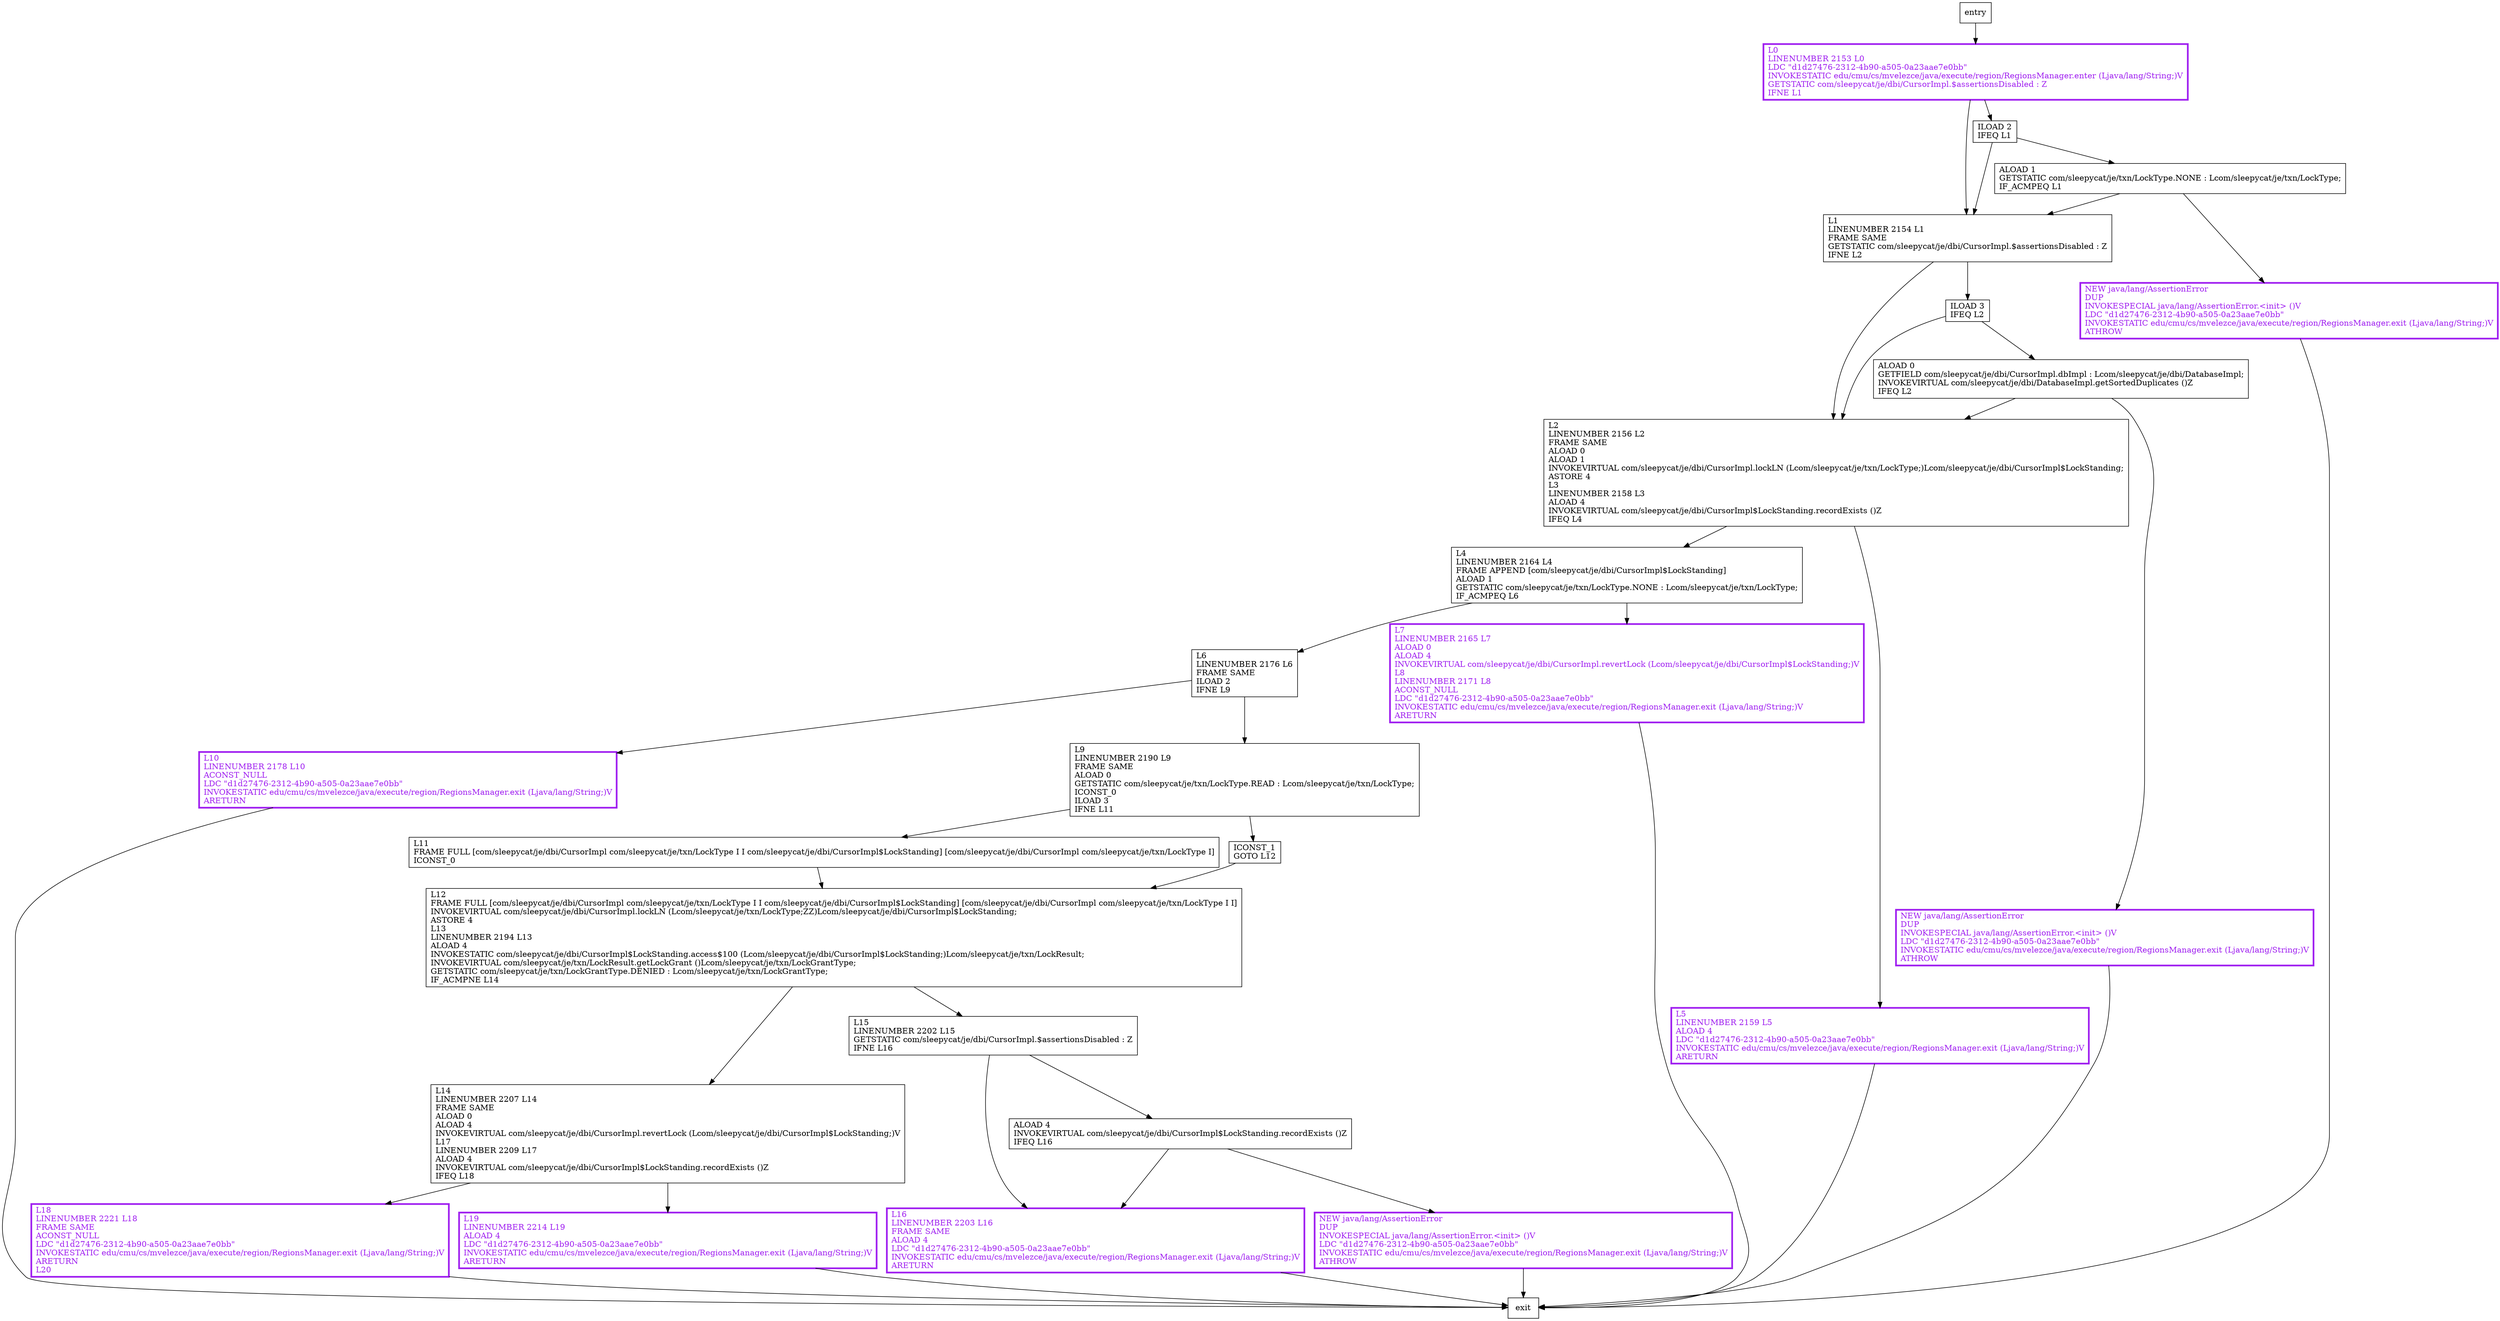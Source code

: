 digraph lockLNAndCheckDefunct {
node [shape=record];
549681013 [label="L18\lLINENUMBER 2221 L18\lFRAME SAME\lACONST_NULL\lLDC \"d1d27476-2312-4b90-a505-0a23aae7e0bb\"\lINVOKESTATIC edu/cmu/cs/mvelezce/java/execute/region/RegionsManager.exit (Ljava/lang/String;)V\lARETURN\lL20\l"];
49254906 [label="L12\lFRAME FULL [com/sleepycat/je/dbi/CursorImpl com/sleepycat/je/txn/LockType I I com/sleepycat/je/dbi/CursorImpl$LockStanding] [com/sleepycat/je/dbi/CursorImpl com/sleepycat/je/txn/LockType I I]\lINVOKEVIRTUAL com/sleepycat/je/dbi/CursorImpl.lockLN (Lcom/sleepycat/je/txn/LockType;ZZ)Lcom/sleepycat/je/dbi/CursorImpl$LockStanding;\lASTORE 4\lL13\lLINENUMBER 2194 L13\lALOAD 4\lINVOKESTATIC com/sleepycat/je/dbi/CursorImpl$LockStanding.access$100 (Lcom/sleepycat/je/dbi/CursorImpl$LockStanding;)Lcom/sleepycat/je/txn/LockResult;\lINVOKEVIRTUAL com/sleepycat/je/txn/LockResult.getLockGrant ()Lcom/sleepycat/je/txn/LockGrantType;\lGETSTATIC com/sleepycat/je/txn/LockGrantType.DENIED : Lcom/sleepycat/je/txn/LockGrantType;\lIF_ACMPNE L14\l"];
2098613852 [label="L4\lLINENUMBER 2164 L4\lFRAME APPEND [com/sleepycat/je/dbi/CursorImpl$LockStanding]\lALOAD 1\lGETSTATIC com/sleepycat/je/txn/LockType.NONE : Lcom/sleepycat/je/txn/LockType;\lIF_ACMPEQ L6\l"];
1294450251 [label="ALOAD 1\lGETSTATIC com/sleepycat/je/txn/LockType.NONE : Lcom/sleepycat/je/txn/LockType;\lIF_ACMPEQ L1\l"];
701642436 [label="ALOAD 4\lINVOKEVIRTUAL com/sleepycat/je/dbi/CursorImpl$LockStanding.recordExists ()Z\lIFEQ L16\l"];
847153863 [label="NEW java/lang/AssertionError\lDUP\lINVOKESPECIAL java/lang/AssertionError.\<init\> ()V\lLDC \"d1d27476-2312-4b90-a505-0a23aae7e0bb\"\lINVOKESTATIC edu/cmu/cs/mvelezce/java/execute/region/RegionsManager.exit (Ljava/lang/String;)V\lATHROW\l"];
472772629 [label="NEW java/lang/AssertionError\lDUP\lINVOKESPECIAL java/lang/AssertionError.\<init\> ()V\lLDC \"d1d27476-2312-4b90-a505-0a23aae7e0bb\"\lINVOKESTATIC edu/cmu/cs/mvelezce/java/execute/region/RegionsManager.exit (Ljava/lang/String;)V\lATHROW\l"];
1329813545 [label="L7\lLINENUMBER 2165 L7\lALOAD 0\lALOAD 4\lINVOKEVIRTUAL com/sleepycat/je/dbi/CursorImpl.revertLock (Lcom/sleepycat/je/dbi/CursorImpl$LockStanding;)V\lL8\lLINENUMBER 2171 L8\lACONST_NULL\lLDC \"d1d27476-2312-4b90-a505-0a23aae7e0bb\"\lINVOKESTATIC edu/cmu/cs/mvelezce/java/execute/region/RegionsManager.exit (Ljava/lang/String;)V\lARETURN\l"];
443104100 [label="L9\lLINENUMBER 2190 L9\lFRAME SAME\lALOAD 0\lGETSTATIC com/sleepycat/je/txn/LockType.READ : Lcom/sleepycat/je/txn/LockType;\lICONST_0\lILOAD 3\lIFNE L11\l"];
72982534 [label="L11\lFRAME FULL [com/sleepycat/je/dbi/CursorImpl com/sleepycat/je/txn/LockType I I com/sleepycat/je/dbi/CursorImpl$LockStanding] [com/sleepycat/je/dbi/CursorImpl com/sleepycat/je/txn/LockType I]\lICONST_0\l"];
1547982005 [label="NEW java/lang/AssertionError\lDUP\lINVOKESPECIAL java/lang/AssertionError.\<init\> ()V\lLDC \"d1d27476-2312-4b90-a505-0a23aae7e0bb\"\lINVOKESTATIC edu/cmu/cs/mvelezce/java/execute/region/RegionsManager.exit (Ljava/lang/String;)V\lATHROW\l"];
1700140336 [label="L5\lLINENUMBER 2159 L5\lALOAD 4\lLDC \"d1d27476-2312-4b90-a505-0a23aae7e0bb\"\lINVOKESTATIC edu/cmu/cs/mvelezce/java/execute/region/RegionsManager.exit (Ljava/lang/String;)V\lARETURN\l"];
1008581351 [label="L6\lLINENUMBER 2176 L6\lFRAME SAME\lILOAD 2\lIFNE L9\l"];
404690596 [label="L19\lLINENUMBER 2214 L19\lALOAD 4\lLDC \"d1d27476-2312-4b90-a505-0a23aae7e0bb\"\lINVOKESTATIC edu/cmu/cs/mvelezce/java/execute/region/RegionsManager.exit (Ljava/lang/String;)V\lARETURN\l"];
1464603205 [label="L16\lLINENUMBER 2203 L16\lFRAME SAME\lALOAD 4\lLDC \"d1d27476-2312-4b90-a505-0a23aae7e0bb\"\lINVOKESTATIC edu/cmu/cs/mvelezce/java/execute/region/RegionsManager.exit (Ljava/lang/String;)V\lARETURN\l"];
711346121 [label="ILOAD 3\lIFEQ L2\l"];
1596249300 [label="L2\lLINENUMBER 2156 L2\lFRAME SAME\lALOAD 0\lALOAD 1\lINVOKEVIRTUAL com/sleepycat/je/dbi/CursorImpl.lockLN (Lcom/sleepycat/je/txn/LockType;)Lcom/sleepycat/je/dbi/CursorImpl$LockStanding;\lASTORE 4\lL3\lLINENUMBER 2158 L3\lALOAD 4\lINVOKEVIRTUAL com/sleepycat/je/dbi/CursorImpl$LockStanding.recordExists ()Z\lIFEQ L4\l"];
1036586950 [label="L1\lLINENUMBER 2154 L1\lFRAME SAME\lGETSTATIC com/sleepycat/je/dbi/CursorImpl.$assertionsDisabled : Z\lIFNE L2\l"];
1438835419 [label="L10\lLINENUMBER 2178 L10\lACONST_NULL\lLDC \"d1d27476-2312-4b90-a505-0a23aae7e0bb\"\lINVOKESTATIC edu/cmu/cs/mvelezce/java/execute/region/RegionsManager.exit (Ljava/lang/String;)V\lARETURN\l"];
1514369320 [label="ALOAD 0\lGETFIELD com/sleepycat/je/dbi/CursorImpl.dbImpl : Lcom/sleepycat/je/dbi/DatabaseImpl;\lINVOKEVIRTUAL com/sleepycat/je/dbi/DatabaseImpl.getSortedDuplicates ()Z\lIFEQ L2\l"];
129962787 [label="L0\lLINENUMBER 2153 L0\lLDC \"d1d27476-2312-4b90-a505-0a23aae7e0bb\"\lINVOKESTATIC edu/cmu/cs/mvelezce/java/execute/region/RegionsManager.enter (Ljava/lang/String;)V\lGETSTATIC com/sleepycat/je/dbi/CursorImpl.$assertionsDisabled : Z\lIFNE L1\l"];
166313695 [label="L14\lLINENUMBER 2207 L14\lFRAME SAME\lALOAD 0\lALOAD 4\lINVOKEVIRTUAL com/sleepycat/je/dbi/CursorImpl.revertLock (Lcom/sleepycat/je/dbi/CursorImpl$LockStanding;)V\lL17\lLINENUMBER 2209 L17\lALOAD 4\lINVOKEVIRTUAL com/sleepycat/je/dbi/CursorImpl$LockStanding.recordExists ()Z\lIFEQ L18\l"];
1368273588 [label="ICONST_1\lGOTO L12\l"];
504260387 [label="ILOAD 2\lIFEQ L1\l"];
1081700166 [label="L15\lLINENUMBER 2202 L15\lGETSTATIC com/sleepycat/je/dbi/CursorImpl.$assertionsDisabled : Z\lIFNE L16\l"];
entry;
exit;
549681013 -> exit
49254906 -> 166313695
49254906 -> 1081700166
2098613852 -> 1008581351
2098613852 -> 1329813545
1294450251 -> 1036586950
1294450251 -> 847153863
701642436 -> 1464603205
701642436 -> 1547982005
847153863 -> exit
472772629 -> exit
1329813545 -> exit
443104100 -> 1368273588
443104100 -> 72982534
72982534 -> 49254906
1547982005 -> exit
1700140336 -> exit
1008581351 -> 443104100
1008581351 -> 1438835419
404690596 -> exit
1464603205 -> exit
711346121 -> 1514369320
711346121 -> 1596249300
1596249300 -> 2098613852
1596249300 -> 1700140336
1036586950 -> 711346121
1036586950 -> 1596249300
1438835419 -> exit
1514369320 -> 1596249300
1514369320 -> 472772629
entry -> 129962787
129962787 -> 504260387
129962787 -> 1036586950
166313695 -> 549681013
166313695 -> 404690596
1368273588 -> 49254906
504260387 -> 1294450251
504260387 -> 1036586950
1081700166 -> 1464603205
1081700166 -> 701642436
549681013[fontcolor="purple", penwidth=3, color="purple"];
129962787[fontcolor="purple", penwidth=3, color="purple"];
1464603205[fontcolor="purple", penwidth=3, color="purple"];
1547982005[fontcolor="purple", penwidth=3, color="purple"];
1700140336[fontcolor="purple", penwidth=3, color="purple"];
847153863[fontcolor="purple", penwidth=3, color="purple"];
472772629[fontcolor="purple", penwidth=3, color="purple"];
1329813545[fontcolor="purple", penwidth=3, color="purple"];
404690596[fontcolor="purple", penwidth=3, color="purple"];
1438835419[fontcolor="purple", penwidth=3, color="purple"];
}
